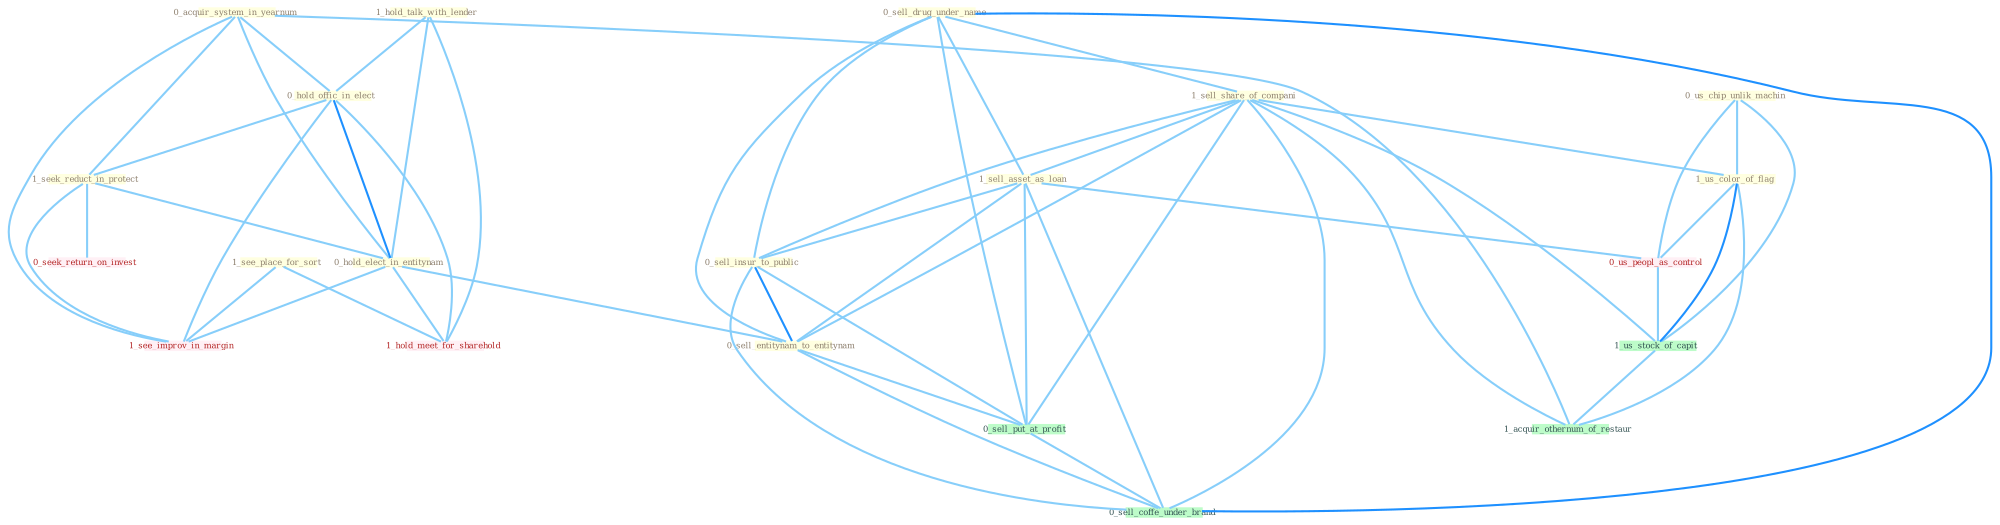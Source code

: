Graph G{ 
    node
    [shape=polygon,style=filled,width=.5,height=.06,color="#BDFCC9",fixedsize=true,fontsize=4,
    fontcolor="#2f4f4f"];
    {node
    [color="#ffffe0", fontcolor="#8b7d6b"] "0_acquir_system_in_yearnum " "1_see_place_for_sort " "0_us_chip_unlik_machin " "1_hold_talk_with_lender " "0_sell_drug_under_name " "1_sell_share_of_compani " "0_hold_offic_in_elect " "1_seek_reduct_in_protect " "1_sell_asset_as_loan " "0_sell_insur_to_public " "1_us_color_of_flag " "0_hold_elect_in_entitynam " "0_sell_entitynam_to_entitynam "}
{node [color="#fff0f5", fontcolor="#b22222"] "0_us_peopl_as_control " "0_seek_return_on_invest " "1_see_improv_in_margin " "1_hold_meet_for_sharehold "}
edge [color="#B0E2FF"];

	"0_acquir_system_in_yearnum " -- "0_hold_offic_in_elect " [w="1", color="#87cefa" ];
	"0_acquir_system_in_yearnum " -- "1_seek_reduct_in_protect " [w="1", color="#87cefa" ];
	"0_acquir_system_in_yearnum " -- "0_hold_elect_in_entitynam " [w="1", color="#87cefa" ];
	"0_acquir_system_in_yearnum " -- "1_see_improv_in_margin " [w="1", color="#87cefa" ];
	"0_acquir_system_in_yearnum " -- "1_acquir_othernum_of_restaur " [w="1", color="#87cefa" ];
	"1_see_place_for_sort " -- "1_see_improv_in_margin " [w="1", color="#87cefa" ];
	"1_see_place_for_sort " -- "1_hold_meet_for_sharehold " [w="1", color="#87cefa" ];
	"0_us_chip_unlik_machin " -- "1_us_color_of_flag " [w="1", color="#87cefa" ];
	"0_us_chip_unlik_machin " -- "0_us_peopl_as_control " [w="1", color="#87cefa" ];
	"0_us_chip_unlik_machin " -- "1_us_stock_of_capit " [w="1", color="#87cefa" ];
	"1_hold_talk_with_lender " -- "0_hold_offic_in_elect " [w="1", color="#87cefa" ];
	"1_hold_talk_with_lender " -- "0_hold_elect_in_entitynam " [w="1", color="#87cefa" ];
	"1_hold_talk_with_lender " -- "1_hold_meet_for_sharehold " [w="1", color="#87cefa" ];
	"0_sell_drug_under_name " -- "1_sell_share_of_compani " [w="1", color="#87cefa" ];
	"0_sell_drug_under_name " -- "1_sell_asset_as_loan " [w="1", color="#87cefa" ];
	"0_sell_drug_under_name " -- "0_sell_insur_to_public " [w="1", color="#87cefa" ];
	"0_sell_drug_under_name " -- "0_sell_entitynam_to_entitynam " [w="1", color="#87cefa" ];
	"0_sell_drug_under_name " -- "0_sell_put_at_profit " [w="1", color="#87cefa" ];
	"0_sell_drug_under_name " -- "0_sell_coffe_under_brand " [w="2", color="#1e90ff" , len=0.8];
	"1_sell_share_of_compani " -- "1_sell_asset_as_loan " [w="1", color="#87cefa" ];
	"1_sell_share_of_compani " -- "0_sell_insur_to_public " [w="1", color="#87cefa" ];
	"1_sell_share_of_compani " -- "1_us_color_of_flag " [w="1", color="#87cefa" ];
	"1_sell_share_of_compani " -- "0_sell_entitynam_to_entitynam " [w="1", color="#87cefa" ];
	"1_sell_share_of_compani " -- "0_sell_put_at_profit " [w="1", color="#87cefa" ];
	"1_sell_share_of_compani " -- "1_us_stock_of_capit " [w="1", color="#87cefa" ];
	"1_sell_share_of_compani " -- "0_sell_coffe_under_brand " [w="1", color="#87cefa" ];
	"1_sell_share_of_compani " -- "1_acquir_othernum_of_restaur " [w="1", color="#87cefa" ];
	"0_hold_offic_in_elect " -- "1_seek_reduct_in_protect " [w="1", color="#87cefa" ];
	"0_hold_offic_in_elect " -- "0_hold_elect_in_entitynam " [w="2", color="#1e90ff" , len=0.8];
	"0_hold_offic_in_elect " -- "1_see_improv_in_margin " [w="1", color="#87cefa" ];
	"0_hold_offic_in_elect " -- "1_hold_meet_for_sharehold " [w="1", color="#87cefa" ];
	"1_seek_reduct_in_protect " -- "0_hold_elect_in_entitynam " [w="1", color="#87cefa" ];
	"1_seek_reduct_in_protect " -- "0_seek_return_on_invest " [w="1", color="#87cefa" ];
	"1_seek_reduct_in_protect " -- "1_see_improv_in_margin " [w="1", color="#87cefa" ];
	"1_sell_asset_as_loan " -- "0_sell_insur_to_public " [w="1", color="#87cefa" ];
	"1_sell_asset_as_loan " -- "0_sell_entitynam_to_entitynam " [w="1", color="#87cefa" ];
	"1_sell_asset_as_loan " -- "0_us_peopl_as_control " [w="1", color="#87cefa" ];
	"1_sell_asset_as_loan " -- "0_sell_put_at_profit " [w="1", color="#87cefa" ];
	"1_sell_asset_as_loan " -- "0_sell_coffe_under_brand " [w="1", color="#87cefa" ];
	"0_sell_insur_to_public " -- "0_sell_entitynam_to_entitynam " [w="2", color="#1e90ff" , len=0.8];
	"0_sell_insur_to_public " -- "0_sell_put_at_profit " [w="1", color="#87cefa" ];
	"0_sell_insur_to_public " -- "0_sell_coffe_under_brand " [w="1", color="#87cefa" ];
	"1_us_color_of_flag " -- "0_us_peopl_as_control " [w="1", color="#87cefa" ];
	"1_us_color_of_flag " -- "1_us_stock_of_capit " [w="2", color="#1e90ff" , len=0.8];
	"1_us_color_of_flag " -- "1_acquir_othernum_of_restaur " [w="1", color="#87cefa" ];
	"0_hold_elect_in_entitynam " -- "0_sell_entitynam_to_entitynam " [w="1", color="#87cefa" ];
	"0_hold_elect_in_entitynam " -- "1_see_improv_in_margin " [w="1", color="#87cefa" ];
	"0_hold_elect_in_entitynam " -- "1_hold_meet_for_sharehold " [w="1", color="#87cefa" ];
	"0_sell_entitynam_to_entitynam " -- "0_sell_put_at_profit " [w="1", color="#87cefa" ];
	"0_sell_entitynam_to_entitynam " -- "0_sell_coffe_under_brand " [w="1", color="#87cefa" ];
	"0_us_peopl_as_control " -- "1_us_stock_of_capit " [w="1", color="#87cefa" ];
	"0_sell_put_at_profit " -- "0_sell_coffe_under_brand " [w="1", color="#87cefa" ];
	"1_us_stock_of_capit " -- "1_acquir_othernum_of_restaur " [w="1", color="#87cefa" ];
}